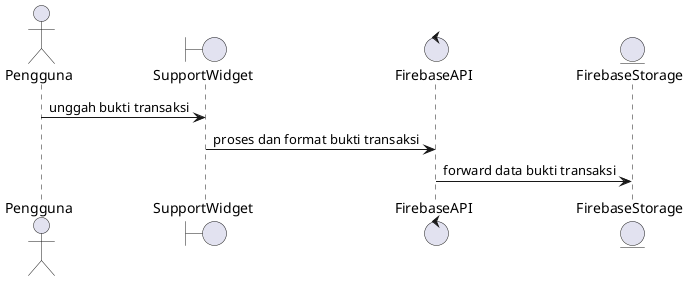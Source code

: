 @startuml
actor Pengguna
boundary SupportWidget
control FirebaseAPI
entity FirebaseStorage

Pengguna -> SupportWidget: unggah bukti transaksi
SupportWidget -> FirebaseAPI: proses dan format bukti transaksi
FirebaseAPI -> FirebaseStorage: forward data bukti transaksi
@enduml
